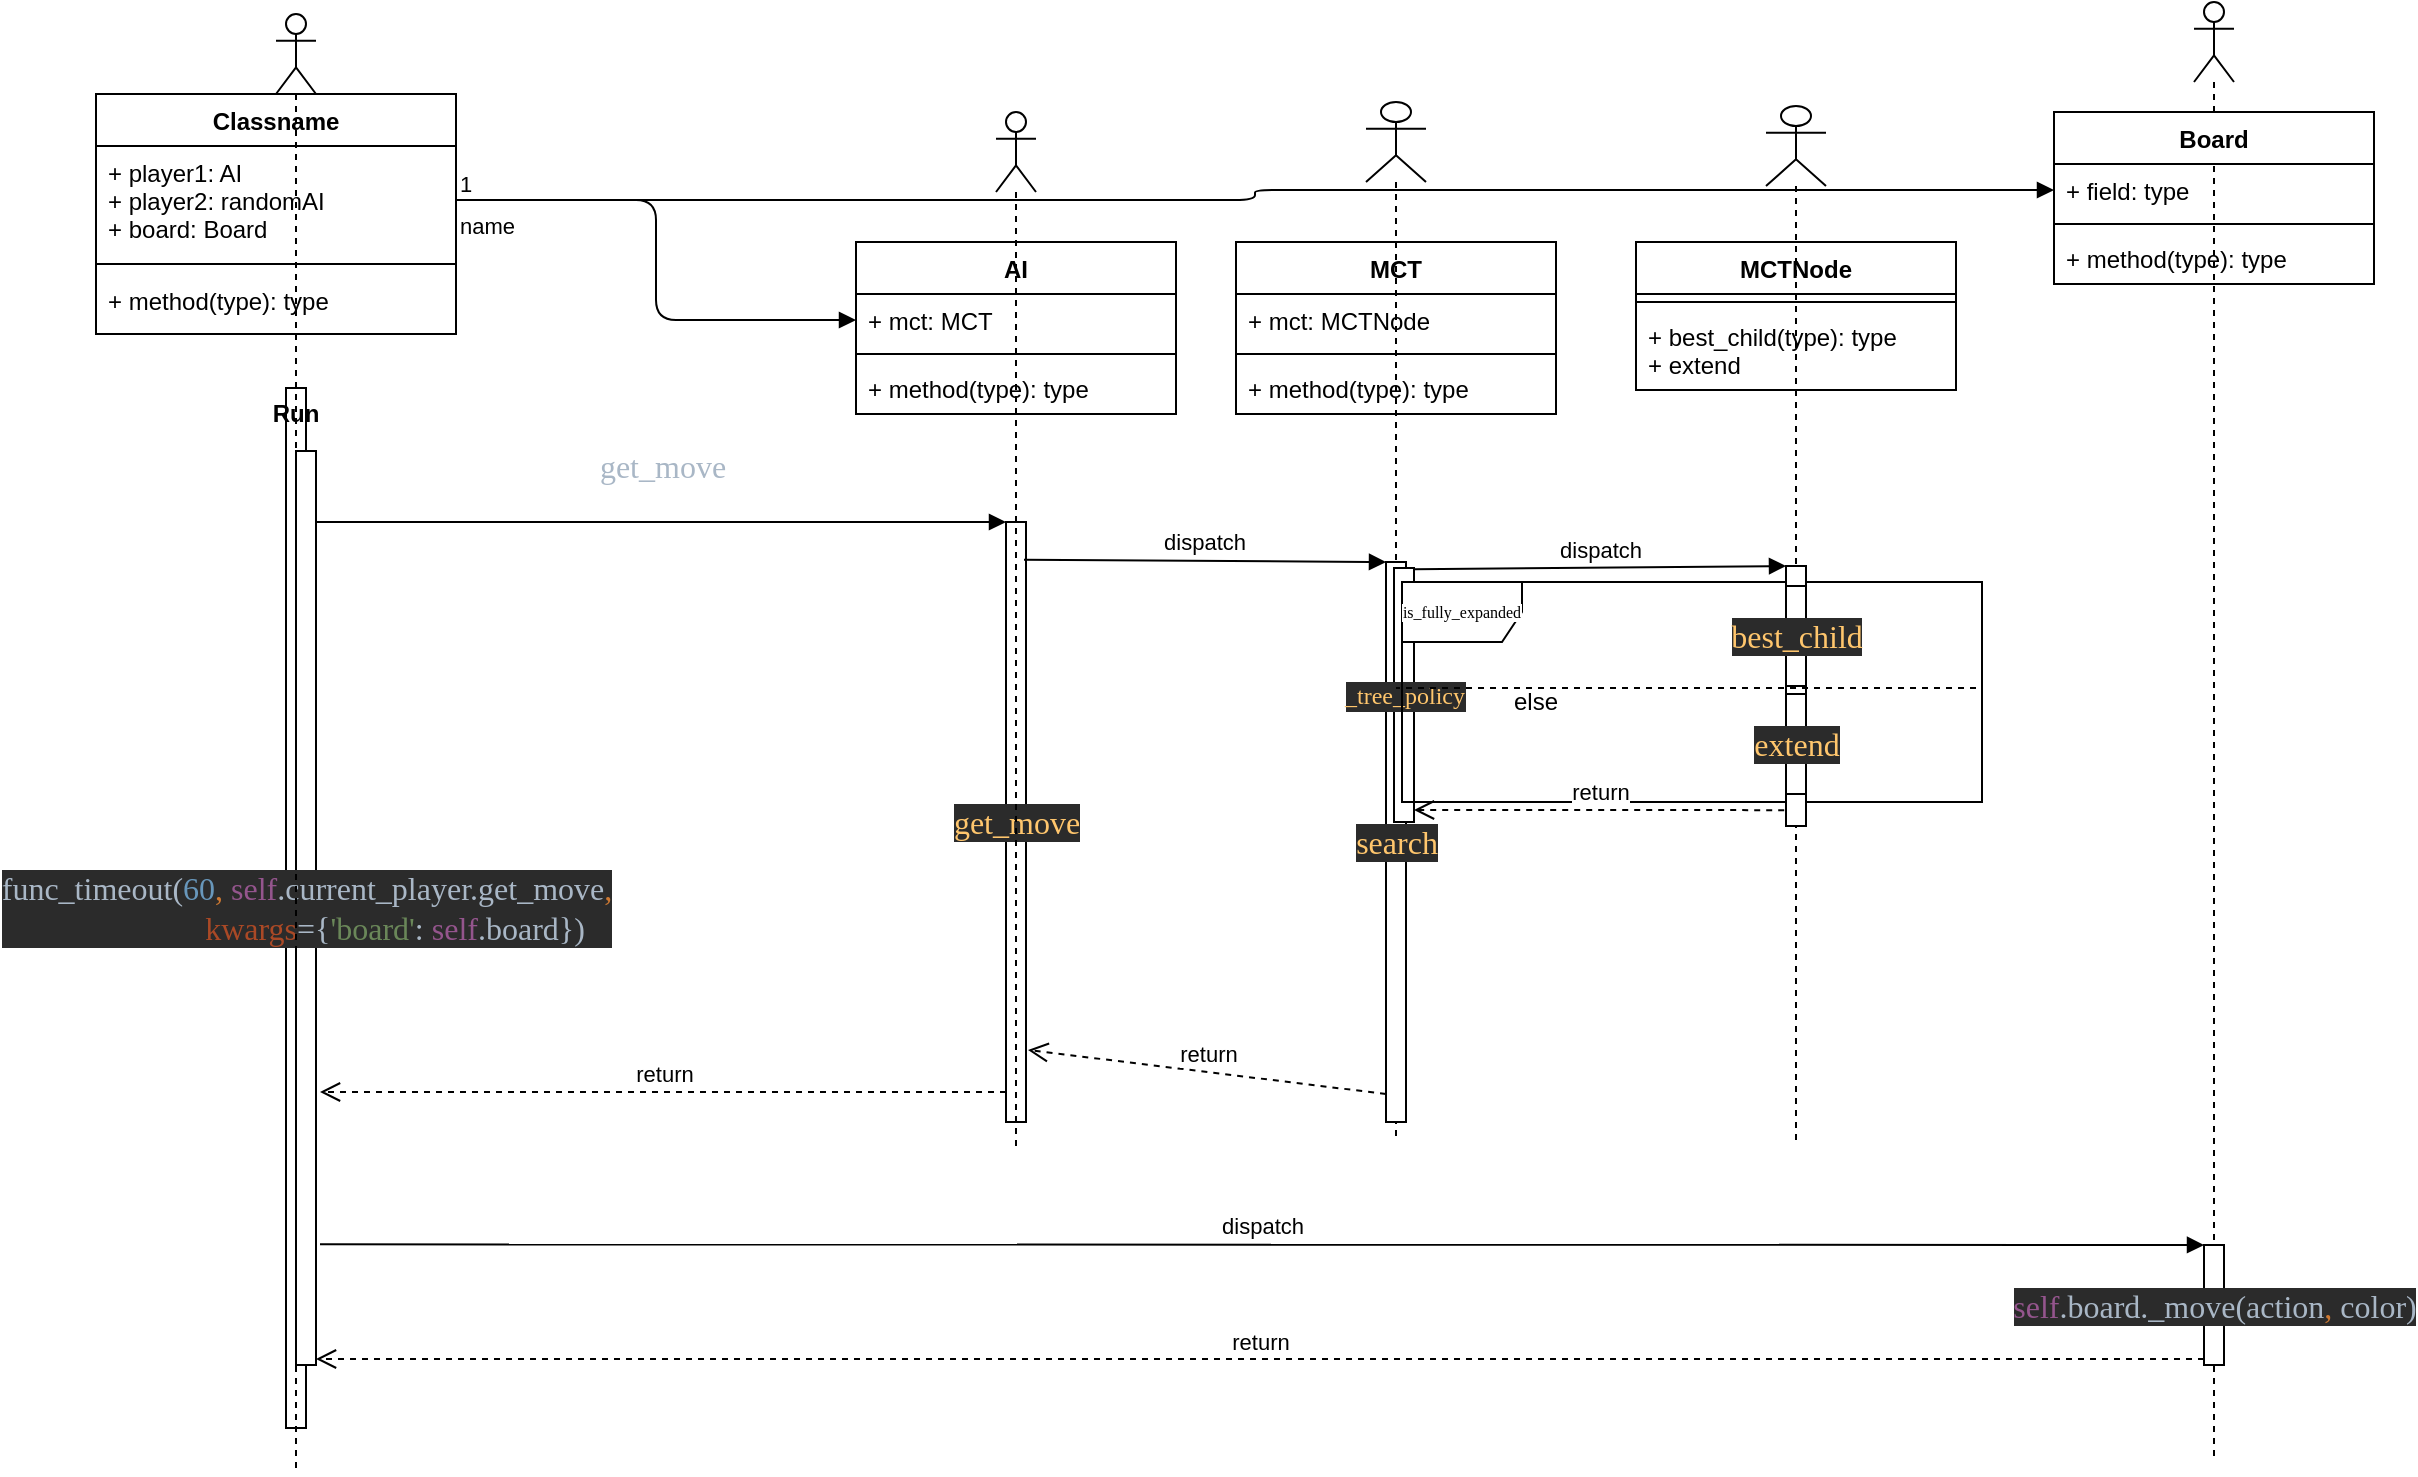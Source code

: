 <mxfile version="13.4.5" type="device"><diagram id="rAfttB2Q5HNF8c8kFV-A" name="Page-1"><mxGraphModel dx="1504" dy="391" grid="1" gridSize="10" guides="1" tooltips="1" connect="1" arrows="1" fold="1" page="1" pageScale="1" pageWidth="827" pageHeight="1169" math="0" shadow="0"><root><mxCell id="0"/><mxCell id="1" parent="0"/><mxCell id="Sa9AkKT9-iODO6Q6ZoRV-8" value="name" style="endArrow=block;endFill=1;html=1;edgeStyle=orthogonalEdgeStyle;align=left;verticalAlign=top;entryX=0;entryY=0.5;entryDx=0;entryDy=0;exitX=1;exitY=0.5;exitDx=0;exitDy=0;" edge="1" parent="1" source="Sa9AkKT9-iODO6Q6ZoRV-22" target="Sa9AkKT9-iODO6Q6ZoRV-3"><mxGeometry x="-1" relative="1" as="geometry"><mxPoint x="160" y="125" as="sourcePoint"/><mxPoint x="220" y="283" as="targetPoint"/></mxGeometry></mxCell><mxCell id="Sa9AkKT9-iODO6Q6ZoRV-9" value="1" style="edgeLabel;resizable=0;html=1;align=left;verticalAlign=bottom;" connectable="0" vertex="1" parent="Sa9AkKT9-iODO6Q6ZoRV-8"><mxGeometry x="-1" relative="1" as="geometry"/></mxCell><mxCell id="Sa9AkKT9-iODO6Q6ZoRV-10" value="&lt;pre style=&quot;background-color: #2b2b2b ; color: #a9b7c6 ; font-family: &amp;#34;monaco&amp;#34; ; font-size: 12.0pt&quot;&gt;&lt;span style=&quot;color: #ffc66d&quot;&gt;run&lt;/span&gt;&lt;/pre&gt;" style="html=1;points=[];perimeter=orthogonalPerimeter;" vertex="1" parent="1"><mxGeometry x="95" y="213" width="10" height="520" as="geometry"/></mxCell><mxCell id="Sa9AkKT9-iODO6Q6ZoRV-11" value="&lt;pre style=&quot;background-color: #2b2b2b ; color: #a9b7c6 ; font-family: &amp;#34;monaco&amp;#34; ; font-size: 12.0pt&quot;&gt;&lt;pre style=&quot;font-family: &amp;#34;monaco&amp;#34; ; font-size: 12pt&quot;&gt;func_timeout(&lt;span style=&quot;color: #6897bb&quot;&gt;60&lt;/span&gt;&lt;span style=&quot;color: #cc7832&quot;&gt;, &lt;/span&gt;&lt;span style=&quot;color: #94558d&quot;&gt;self&lt;/span&gt;.current_player.get_move&lt;span style=&quot;color: #cc7832&quot;&gt;,&lt;br&gt;&lt;/span&gt;&lt;span style=&quot;color: #cc7832&quot;&gt;                      &lt;/span&gt;&lt;span style=&quot;color: #aa4926&quot;&gt;kwargs&lt;/span&gt;={&lt;span style=&quot;color: #6a8759&quot;&gt;'board'&lt;/span&gt;: &lt;span style=&quot;color: #94558d&quot;&gt;self&lt;/span&gt;.board})&lt;/pre&gt;&lt;/pre&gt;" style="html=1;points=[];perimeter=orthogonalPerimeter;" vertex="1" parent="1"><mxGeometry x="100" y="244.5" width="10" height="457" as="geometry"/></mxCell><mxCell id="Sa9AkKT9-iODO6Q6ZoRV-13" value="dispatch" style="html=1;verticalAlign=bottom;endArrow=block;entryX=0;entryY=0;exitX=1.2;exitY=0.868;exitDx=0;exitDy=0;exitPerimeter=0;" edge="1" target="Sa9AkKT9-iODO6Q6ZoRV-12" parent="1" source="Sa9AkKT9-iODO6Q6ZoRV-11"><mxGeometry relative="1" as="geometry"><mxPoint x="466" y="300" as="sourcePoint"/></mxGeometry></mxCell><mxCell id="Sa9AkKT9-iODO6Q6ZoRV-14" value="return" style="html=1;verticalAlign=bottom;endArrow=open;dashed=1;endSize=8;exitX=0;exitY=0.95;" edge="1" source="Sa9AkKT9-iODO6Q6ZoRV-12" parent="1" target="Sa9AkKT9-iODO6Q6ZoRV-11"><mxGeometry relative="1" as="geometry"><mxPoint x="334" y="376" as="targetPoint"/></mxGeometry></mxCell><mxCell id="Sa9AkKT9-iODO6Q6ZoRV-16" value="Run" style="text;align=center;fontStyle=1;verticalAlign=middle;spacingLeft=3;spacingRight=3;strokeColor=none;rotatable=0;points=[[0,0.5],[1,0.5]];portConstraint=eastwest;" vertex="1" parent="1"><mxGeometry x="60" y="212" width="80" height="26" as="geometry"/></mxCell><mxCell id="Sa9AkKT9-iODO6Q6ZoRV-17" value="AI" style="swimlane;fontStyle=1;align=center;verticalAlign=top;childLayout=stackLayout;horizontal=1;startSize=26;horizontalStack=0;resizeParent=1;resizeParentMax=0;resizeLast=0;collapsible=1;marginBottom=0;" vertex="1" parent="1"><mxGeometry x="380" y="140" width="160" height="86" as="geometry"/></mxCell><mxCell id="Sa9AkKT9-iODO6Q6ZoRV-18" value="+ mct: MCT" style="text;strokeColor=none;fillColor=none;align=left;verticalAlign=top;spacingLeft=4;spacingRight=4;overflow=hidden;rotatable=0;points=[[0,0.5],[1,0.5]];portConstraint=eastwest;" vertex="1" parent="Sa9AkKT9-iODO6Q6ZoRV-17"><mxGeometry y="26" width="160" height="26" as="geometry"/></mxCell><mxCell id="Sa9AkKT9-iODO6Q6ZoRV-19" value="" style="line;strokeWidth=1;fillColor=none;align=left;verticalAlign=middle;spacingTop=-1;spacingLeft=3;spacingRight=3;rotatable=0;labelPosition=right;points=[];portConstraint=eastwest;" vertex="1" parent="Sa9AkKT9-iODO6Q6ZoRV-17"><mxGeometry y="52" width="160" height="8" as="geometry"/></mxCell><mxCell id="Sa9AkKT9-iODO6Q6ZoRV-20" value="+ method(type): type" style="text;strokeColor=none;fillColor=none;align=left;verticalAlign=top;spacingLeft=4;spacingRight=4;overflow=hidden;rotatable=0;points=[[0,0.5],[1,0.5]];portConstraint=eastwest;" vertex="1" parent="Sa9AkKT9-iODO6Q6ZoRV-17"><mxGeometry y="60" width="160" height="26" as="geometry"/></mxCell><mxCell id="Sa9AkKT9-iODO6Q6ZoRV-21" value="Classname" style="swimlane;fontStyle=1;align=center;verticalAlign=top;childLayout=stackLayout;horizontal=1;startSize=26;horizontalStack=0;resizeParent=1;resizeParentMax=0;resizeLast=0;collapsible=1;marginBottom=0;" vertex="1" parent="1"><mxGeometry y="66" width="180" height="120" as="geometry"/></mxCell><mxCell id="Sa9AkKT9-iODO6Q6ZoRV-22" value="+ player1: AI&#10;+ player2: randomAI&#10;+ board: Board" style="text;strokeColor=none;fillColor=none;align=left;verticalAlign=top;spacingLeft=4;spacingRight=4;overflow=hidden;rotatable=0;points=[[0,0.5],[1,0.5]];portConstraint=eastwest;" vertex="1" parent="Sa9AkKT9-iODO6Q6ZoRV-21"><mxGeometry y="26" width="180" height="54" as="geometry"/></mxCell><mxCell id="Sa9AkKT9-iODO6Q6ZoRV-23" value="" style="line;strokeWidth=1;fillColor=none;align=left;verticalAlign=middle;spacingTop=-1;spacingLeft=3;spacingRight=3;rotatable=0;labelPosition=right;points=[];portConstraint=eastwest;" vertex="1" parent="Sa9AkKT9-iODO6Q6ZoRV-21"><mxGeometry y="80" width="180" height="10" as="geometry"/></mxCell><mxCell id="Sa9AkKT9-iODO6Q6ZoRV-24" value="+ method(type): type" style="text;strokeColor=none;fillColor=none;align=left;verticalAlign=top;spacingLeft=4;spacingRight=4;overflow=hidden;rotatable=0;points=[[0,0.5],[1,0.5]];portConstraint=eastwest;" vertex="1" parent="Sa9AkKT9-iODO6Q6ZoRV-21"><mxGeometry y="90" width="180" height="30" as="geometry"/></mxCell><mxCell id="Sa9AkKT9-iODO6Q6ZoRV-25" value="name" style="endArrow=block;endFill=1;html=1;edgeStyle=orthogonalEdgeStyle;align=left;verticalAlign=top;exitX=1;exitY=0.5;exitDx=0;exitDy=0;entryX=0;entryY=0.5;entryDx=0;entryDy=0;" edge="1" parent="1" source="Sa9AkKT9-iODO6Q6ZoRV-22" target="Sa9AkKT9-iODO6Q6ZoRV-18"><mxGeometry x="-1" relative="1" as="geometry"><mxPoint x="340" y="310" as="sourcePoint"/><mxPoint x="500" y="310" as="targetPoint"/></mxGeometry></mxCell><mxCell id="Sa9AkKT9-iODO6Q6ZoRV-26" value="1" style="edgeLabel;resizable=0;html=1;align=left;verticalAlign=bottom;" connectable="0" vertex="1" parent="Sa9AkKT9-iODO6Q6ZoRV-25"><mxGeometry x="-1" relative="1" as="geometry"/></mxCell><mxCell id="Sa9AkKT9-iODO6Q6ZoRV-27" value="&lt;pre style=&quot;background-color: #2b2b2b ; color: #a9b7c6 ; font-family: &amp;#34;monaco&amp;#34; ; font-size: 12.0pt&quot;&gt;&lt;span style=&quot;color: #ffc66d&quot;&gt;get_move&lt;/span&gt;&lt;/pre&gt;" style="html=1;points=[];perimeter=orthogonalPerimeter;" vertex="1" parent="1"><mxGeometry x="455" y="280" width="10" height="300" as="geometry"/></mxCell><mxCell id="Sa9AkKT9-iODO6Q6ZoRV-28" value="&lt;pre style=&quot;color: rgb(169 , 183 , 198) ; font-size: 12pt ; font-family: &amp;#34;monaco&amp;#34;&quot;&gt;get_move&lt;/pre&gt;" style="html=1;verticalAlign=bottom;endArrow=block;entryX=0;entryY=0;" edge="1" target="Sa9AkKT9-iODO6Q6ZoRV-27" parent="1" source="Sa9AkKT9-iODO6Q6ZoRV-11"><mxGeometry relative="1" as="geometry"><mxPoint x="105" y="370" as="sourcePoint"/></mxGeometry></mxCell><mxCell id="Sa9AkKT9-iODO6Q6ZoRV-29" value="return" style="html=1;verticalAlign=bottom;endArrow=open;dashed=1;endSize=8;exitX=0;exitY=0.95;" edge="1" source="Sa9AkKT9-iODO6Q6ZoRV-27" parent="1"><mxGeometry relative="1" as="geometry"><mxPoint x="112" y="565" as="targetPoint"/></mxGeometry></mxCell><mxCell id="Sa9AkKT9-iODO6Q6ZoRV-30" value="MCT" style="swimlane;fontStyle=1;align=center;verticalAlign=top;childLayout=stackLayout;horizontal=1;startSize=26;horizontalStack=0;resizeParent=1;resizeParentMax=0;resizeLast=0;collapsible=1;marginBottom=0;" vertex="1" parent="1"><mxGeometry x="570" y="140" width="160" height="86" as="geometry"/></mxCell><mxCell id="Sa9AkKT9-iODO6Q6ZoRV-31" value="+ mct: MCTNode" style="text;strokeColor=none;fillColor=none;align=left;verticalAlign=top;spacingLeft=4;spacingRight=4;overflow=hidden;rotatable=0;points=[[0,0.5],[1,0.5]];portConstraint=eastwest;" vertex="1" parent="Sa9AkKT9-iODO6Q6ZoRV-30"><mxGeometry y="26" width="160" height="26" as="geometry"/></mxCell><mxCell id="Sa9AkKT9-iODO6Q6ZoRV-32" value="" style="line;strokeWidth=1;fillColor=none;align=left;verticalAlign=middle;spacingTop=-1;spacingLeft=3;spacingRight=3;rotatable=0;labelPosition=right;points=[];portConstraint=eastwest;" vertex="1" parent="Sa9AkKT9-iODO6Q6ZoRV-30"><mxGeometry y="52" width="160" height="8" as="geometry"/></mxCell><mxCell id="Sa9AkKT9-iODO6Q6ZoRV-33" value="+ method(type): type" style="text;strokeColor=none;fillColor=none;align=left;verticalAlign=top;spacingLeft=4;spacingRight=4;overflow=hidden;rotatable=0;points=[[0,0.5],[1,0.5]];portConstraint=eastwest;" vertex="1" parent="Sa9AkKT9-iODO6Q6ZoRV-30"><mxGeometry y="60" width="160" height="26" as="geometry"/></mxCell><mxCell id="Sa9AkKT9-iODO6Q6ZoRV-35" value="dispatch" style="html=1;verticalAlign=bottom;endArrow=block;entryX=0;entryY=0;exitX=0.9;exitY=0.063;exitDx=0;exitDy=0;exitPerimeter=0;" edge="1" target="Sa9AkKT9-iODO6Q6ZoRV-34" parent="1" source="Sa9AkKT9-iODO6Q6ZoRV-27"><mxGeometry relative="1" as="geometry"><mxPoint x="570" y="390" as="sourcePoint"/></mxGeometry></mxCell><mxCell id="Sa9AkKT9-iODO6Q6ZoRV-36" value="return" style="html=1;verticalAlign=bottom;endArrow=open;dashed=1;endSize=8;exitX=0;exitY=0.95;entryX=1.1;entryY=0.88;entryDx=0;entryDy=0;entryPerimeter=0;" edge="1" source="Sa9AkKT9-iODO6Q6ZoRV-34" parent="1" target="Sa9AkKT9-iODO6Q6ZoRV-27"><mxGeometry relative="1" as="geometry"><mxPoint x="570" y="466" as="targetPoint"/></mxGeometry></mxCell><mxCell id="Sa9AkKT9-iODO6Q6ZoRV-39" value="" style="shape=umlLifeline;participant=umlActor;perimeter=lifelinePerimeter;whiteSpace=wrap;html=1;container=1;collapsible=0;recursiveResize=0;verticalAlign=top;spacingTop=36;outlineConnect=0;" vertex="1" parent="1"><mxGeometry x="635" y="70" width="30" height="520" as="geometry"/></mxCell><mxCell id="Sa9AkKT9-iODO6Q6ZoRV-34" value="&lt;pre style=&quot;background-color: #2b2b2b ; color: #a9b7c6 ; font-family: &amp;#34;monaco&amp;#34; ; font-size: 12.0pt&quot;&gt;&lt;span style=&quot;color: #ffc66d&quot;&gt;search&lt;/span&gt;&lt;/pre&gt;" style="html=1;points=[];perimeter=orthogonalPerimeter;" vertex="1" parent="Sa9AkKT9-iODO6Q6ZoRV-39"><mxGeometry x="10" y="230" width="10" height="280" as="geometry"/></mxCell><mxCell id="Sa9AkKT9-iODO6Q6ZoRV-44" value="&lt;pre style=&quot;background-color: rgb(43 , 43 , 43) ; color: rgb(169 , 183 , 198) ; font-family: &amp;#34;monaco&amp;#34;&quot;&gt;&lt;span style=&quot;color: rgb(255 , 198 , 109)&quot;&gt;&lt;font style=&quot;font-size: 12px&quot;&gt;_tree_policy&lt;/font&gt;&lt;/span&gt;&lt;/pre&gt;" style="html=1;points=[];perimeter=orthogonalPerimeter;" vertex="1" parent="Sa9AkKT9-iODO6Q6ZoRV-39"><mxGeometry x="14" y="233" width="10" height="127" as="geometry"/></mxCell><mxCell id="Sa9AkKT9-iODO6Q6ZoRV-40" value="" style="shape=umlLifeline;participant=umlActor;perimeter=lifelinePerimeter;whiteSpace=wrap;html=1;container=1;collapsible=0;recursiveResize=0;verticalAlign=top;spacingTop=36;outlineConnect=0;" vertex="1" parent="1"><mxGeometry x="450" y="75" width="20" height="520" as="geometry"/></mxCell><mxCell id="Sa9AkKT9-iODO6Q6ZoRV-41" value="" style="shape=umlLifeline;participant=umlActor;perimeter=lifelinePerimeter;whiteSpace=wrap;html=1;container=1;collapsible=0;recursiveResize=0;verticalAlign=top;spacingTop=36;outlineConnect=0;" vertex="1" parent="1"><mxGeometry x="1049" y="20" width="20" height="730" as="geometry"/></mxCell><mxCell id="Sa9AkKT9-iODO6Q6ZoRV-12" value="&lt;pre style=&quot;background-color: #2b2b2b ; color: #a9b7c6 ; font-family: &amp;#34;monaco&amp;#34; ; font-size: 12.0pt&quot;&gt;&lt;span style=&quot;color: #94558d&quot;&gt;self&lt;/span&gt;.board._move(action&lt;span style=&quot;color: #cc7832&quot;&gt;, &lt;/span&gt;color)&lt;/pre&gt;" style="html=1;points=[];perimeter=orthogonalPerimeter;" vertex="1" parent="Sa9AkKT9-iODO6Q6ZoRV-41"><mxGeometry x="5" y="621.5" width="10" height="60" as="geometry"/></mxCell><mxCell id="Sa9AkKT9-iODO6Q6ZoRV-42" value="" style="shape=umlLifeline;participant=umlActor;perimeter=lifelinePerimeter;whiteSpace=wrap;html=1;container=1;collapsible=0;recursiveResize=0;verticalAlign=top;spacingTop=36;outlineConnect=0;" vertex="1" parent="1"><mxGeometry x="90" y="26" width="20" height="730" as="geometry"/></mxCell><mxCell id="Sa9AkKT9-iODO6Q6ZoRV-45" value="&lt;pre style=&quot;font-family: &amp;#34;monaco&amp;#34; ; line-height: 120%&quot;&gt;&lt;font style=&quot;background-color: rgb(255 , 255 , 255) ; font-size: 8px&quot;&gt;is_fully_expanded&lt;/font&gt;&lt;/pre&gt;" style="shape=umlFrame;whiteSpace=wrap;html=1;fillColor=#ffffff;" vertex="1" parent="1"><mxGeometry x="653" y="310" width="290" height="110" as="geometry"/></mxCell><mxCell id="Sa9AkKT9-iODO6Q6ZoRV-2" value="Board" style="swimlane;fontStyle=1;align=center;verticalAlign=top;childLayout=stackLayout;horizontal=1;startSize=26;horizontalStack=0;resizeParent=1;resizeParentMax=0;resizeLast=0;collapsible=1;marginBottom=0;" vertex="1" parent="1"><mxGeometry x="979" y="75" width="160" height="86" as="geometry"/></mxCell><mxCell id="Sa9AkKT9-iODO6Q6ZoRV-3" value="+ field: type" style="text;strokeColor=none;fillColor=none;align=left;verticalAlign=top;spacingLeft=4;spacingRight=4;overflow=hidden;rotatable=0;points=[[0,0.5],[1,0.5]];portConstraint=eastwest;" vertex="1" parent="Sa9AkKT9-iODO6Q6ZoRV-2"><mxGeometry y="26" width="160" height="26" as="geometry"/></mxCell><mxCell id="Sa9AkKT9-iODO6Q6ZoRV-4" value="" style="line;strokeWidth=1;fillColor=none;align=left;verticalAlign=middle;spacingTop=-1;spacingLeft=3;spacingRight=3;rotatable=0;labelPosition=right;points=[];portConstraint=eastwest;" vertex="1" parent="Sa9AkKT9-iODO6Q6ZoRV-2"><mxGeometry y="52" width="160" height="8" as="geometry"/></mxCell><mxCell id="Sa9AkKT9-iODO6Q6ZoRV-5" value="+ method(type): type" style="text;strokeColor=none;fillColor=none;align=left;verticalAlign=top;spacingLeft=4;spacingRight=4;overflow=hidden;rotatable=0;points=[[0,0.5],[1,0.5]];portConstraint=eastwest;" vertex="1" parent="Sa9AkKT9-iODO6Q6ZoRV-2"><mxGeometry y="60" width="160" height="26" as="geometry"/></mxCell><mxCell id="Sa9AkKT9-iODO6Q6ZoRV-54" value="MCTNode" style="swimlane;fontStyle=1;align=center;verticalAlign=top;childLayout=stackLayout;horizontal=1;startSize=26;horizontalStack=0;resizeParent=1;resizeParentMax=0;resizeLast=0;collapsible=1;marginBottom=0;" vertex="1" parent="1"><mxGeometry x="770" y="140" width="160" height="74" as="geometry"/></mxCell><mxCell id="Sa9AkKT9-iODO6Q6ZoRV-56" value="" style="line;strokeWidth=1;fillColor=none;align=left;verticalAlign=middle;spacingTop=-1;spacingLeft=3;spacingRight=3;rotatable=0;labelPosition=right;points=[];portConstraint=eastwest;" vertex="1" parent="Sa9AkKT9-iODO6Q6ZoRV-54"><mxGeometry y="26" width="160" height="8" as="geometry"/></mxCell><mxCell id="Sa9AkKT9-iODO6Q6ZoRV-57" value="+ best_child(type): type&#10;+ extend" style="text;strokeColor=none;fillColor=none;align=left;verticalAlign=top;spacingLeft=4;spacingRight=4;overflow=hidden;rotatable=0;points=[[0,0.5],[1,0.5]];portConstraint=eastwest;" vertex="1" parent="Sa9AkKT9-iODO6Q6ZoRV-54"><mxGeometry y="34" width="160" height="40" as="geometry"/></mxCell><mxCell id="Sa9AkKT9-iODO6Q6ZoRV-58" value="" style="shape=umlLifeline;participant=umlActor;perimeter=lifelinePerimeter;whiteSpace=wrap;html=1;container=1;collapsible=0;recursiveResize=0;verticalAlign=top;spacingTop=36;outlineConnect=0;" vertex="1" parent="1"><mxGeometry x="835" y="72" width="30" height="520" as="geometry"/></mxCell><mxCell id="Sa9AkKT9-iODO6Q6ZoRV-68" value="" style="html=1;points=[];perimeter=orthogonalPerimeter;fillColor=#ffffff;" vertex="1" parent="Sa9AkKT9-iODO6Q6ZoRV-58"><mxGeometry x="10" y="230" width="10" height="130" as="geometry"/></mxCell><mxCell id="Sa9AkKT9-iODO6Q6ZoRV-59" value="&lt;pre style=&quot;background-color: #2b2b2b ; color: #a9b7c6 ; font-family: &amp;#34;monaco&amp;#34; ; font-size: 12.0pt&quot;&gt;&lt;span style=&quot;color: #ffc66d&quot;&gt;best_child&lt;/span&gt;&lt;/pre&gt;" style="html=1;points=[];perimeter=orthogonalPerimeter;" vertex="1" parent="Sa9AkKT9-iODO6Q6ZoRV-58"><mxGeometry x="10" y="240" width="10" height="50" as="geometry"/></mxCell><mxCell id="Sa9AkKT9-iODO6Q6ZoRV-61" value="&lt;pre style=&quot;background-color: #2b2b2b ; color: #a9b7c6 ; font-family: &amp;#34;monaco&amp;#34; ; font-size: 12.0pt&quot;&gt;&lt;span style=&quot;color: #ffc66d&quot;&gt;extend&lt;/span&gt;&lt;/pre&gt;" style="html=1;points=[];perimeter=orthogonalPerimeter;" vertex="1" parent="Sa9AkKT9-iODO6Q6ZoRV-58"><mxGeometry x="10" y="294" width="10" height="50" as="geometry"/></mxCell><mxCell id="Sa9AkKT9-iODO6Q6ZoRV-63" value="" style="endArrow=none;dashed=1;html=1;" edge="1" parent="1"><mxGeometry width="50" height="50" relative="1" as="geometry"><mxPoint x="940" y="363" as="sourcePoint"/><mxPoint x="650" y="363" as="targetPoint"/><Array as="points"/></mxGeometry></mxCell><mxCell id="Sa9AkKT9-iODO6Q6ZoRV-65" value="else" style="text;html=1;strokeColor=none;fillColor=none;align=center;verticalAlign=middle;whiteSpace=wrap;rounded=0;" vertex="1" parent="1"><mxGeometry x="700" y="360" width="40" height="20" as="geometry"/></mxCell><mxCell id="Sa9AkKT9-iODO6Q6ZoRV-69" value="dispatch" style="html=1;verticalAlign=bottom;endArrow=block;entryX=0;entryY=0;exitX=0.986;exitY=0.005;exitDx=0;exitDy=0;exitPerimeter=0;" edge="1" target="Sa9AkKT9-iODO6Q6ZoRV-68" parent="1" source="Sa9AkKT9-iODO6Q6ZoRV-44"><mxGeometry relative="1" as="geometry"><mxPoint x="775" y="460" as="sourcePoint"/></mxGeometry></mxCell><mxCell id="Sa9AkKT9-iODO6Q6ZoRV-70" value="return" style="html=1;verticalAlign=bottom;endArrow=open;dashed=1;endSize=8;exitX=-0.09;exitY=0.939;exitDx=0;exitDy=0;exitPerimeter=0;" edge="1" source="Sa9AkKT9-iODO6Q6ZoRV-68" parent="1"><mxGeometry relative="1" as="geometry"><mxPoint x="659" y="424" as="targetPoint"/></mxGeometry></mxCell></root></mxGraphModel></diagram></mxfile>